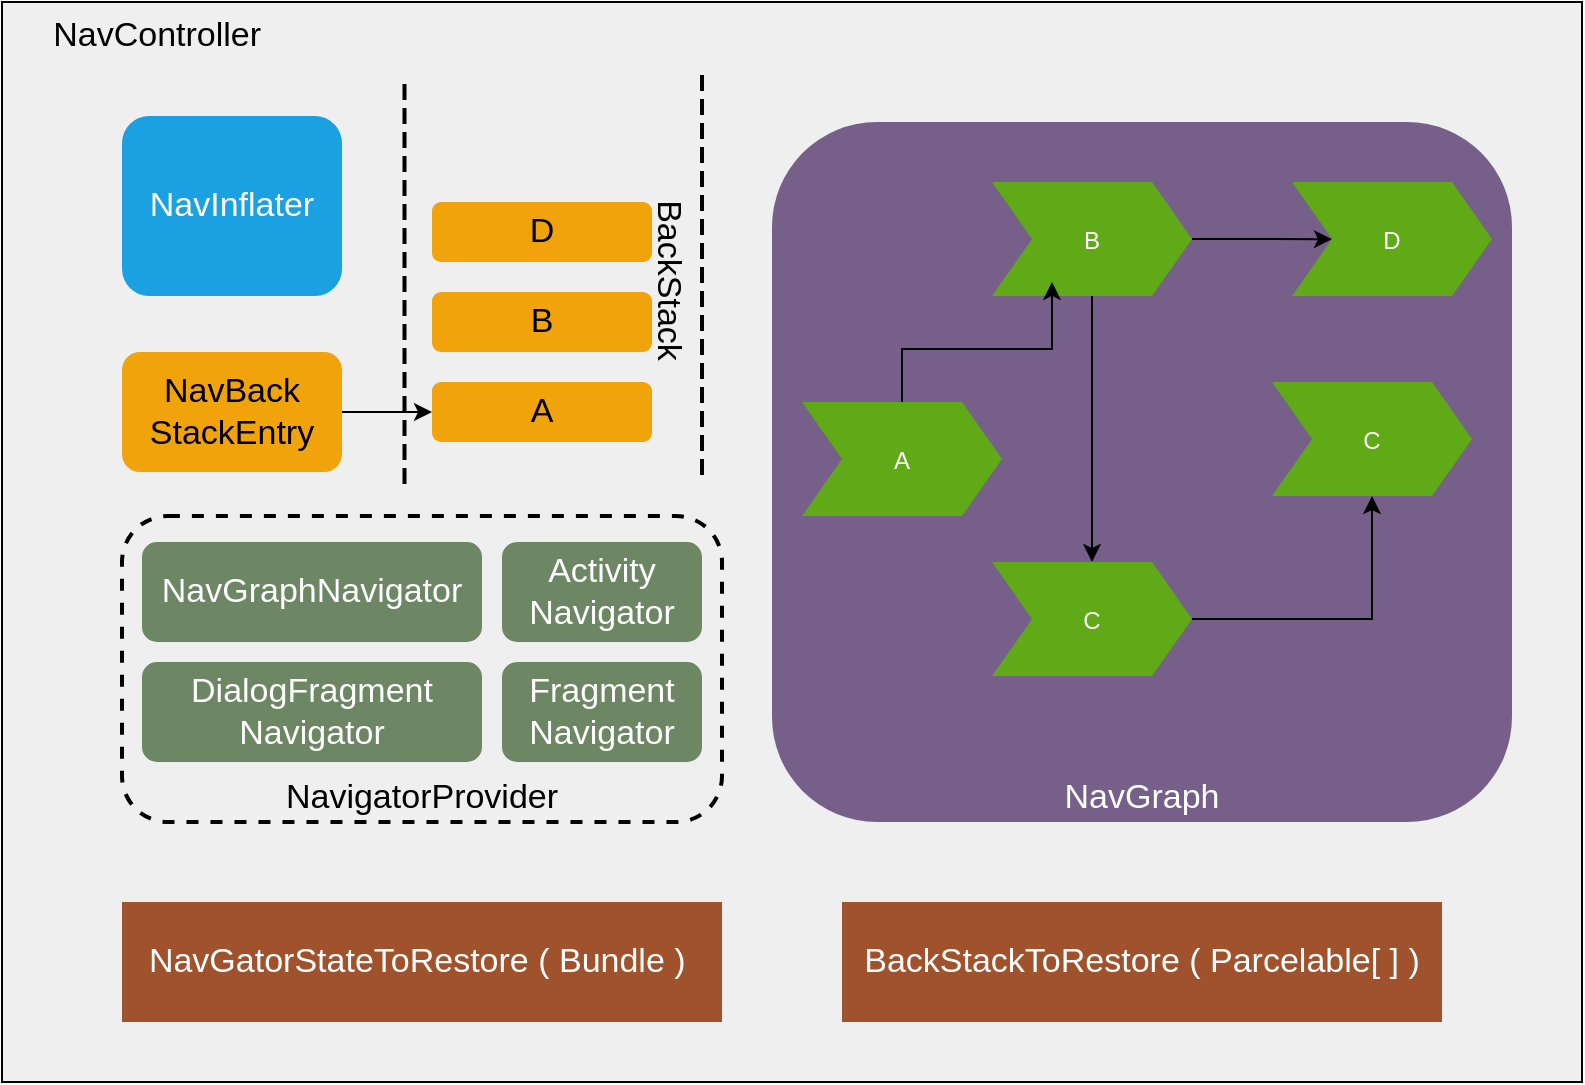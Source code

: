 <mxfile version="13.10.0" type="embed">
    <diagram id="4XqiP6bm8ZrSjkMTyTyc" name="Page-1">
        <mxGraphModel dx="749" dy="574" grid="1" gridSize="10" guides="1" tooltips="1" connect="1" arrows="1" fold="1" page="1" pageScale="1" pageWidth="850" pageHeight="1100" math="0" shadow="0">
            <root>
                <mxCell id="0"/>
                <mxCell id="1" parent="0"/>
                <mxCell id="2" value="&lt;font style=&quot;font-size: 17px&quot;&gt;&amp;nbsp; &amp;nbsp; &amp;nbsp;NavController&lt;/font&gt;" style="rounded=0;whiteSpace=wrap;html=1;fillColor=#EFEFEF;verticalAlign=top;align=left;fontColor=#000000;fontSize=17;" parent="1" vertex="1">
                    <mxGeometry x="40" y="10" width="790" height="540" as="geometry"/>
                </mxCell>
                <mxCell id="37" value="NavigatorProvider" style="rounded=1;whiteSpace=wrap;html=1;fontSize=17;fontColor=#000000;align=center;fillColor=none;strokeColor=#000000;dashed=1;strokeWidth=2;verticalAlign=bottom;" parent="1" vertex="1">
                    <mxGeometry x="100" y="267" width="300" height="153" as="geometry"/>
                </mxCell>
                <mxCell id="7" value="NavInflater" style="rounded=1;whiteSpace=wrap;html=1;fontSize=17;fontColor=#ffffff;align=center;fillColor=#1ba1e2;strokeColor=none;" parent="1" vertex="1">
                    <mxGeometry x="100" y="67" width="110" height="90" as="geometry"/>
                </mxCell>
                <mxCell id="22" value="NavGraph" style="rounded=1;whiteSpace=wrap;html=1;fillColor=#76608a;fontSize=17;fontColor=#ffffff;align=center;strokeColor=none;verticalAlign=bottom;" parent="1" vertex="1">
                    <mxGeometry x="425" y="70" width="370" height="350" as="geometry"/>
                </mxCell>
                <mxCell id="30" style="edgeStyle=orthogonalEdgeStyle;rounded=0;orthogonalLoop=1;jettySize=auto;html=1;entryX=0.2;entryY=0.502;entryDx=0;entryDy=0;entryPerimeter=0;fontSize=17;fontColor=#000000;" parent="1" source="24" target="25" edge="1">
                    <mxGeometry relative="1" as="geometry"/>
                </mxCell>
                <mxCell id="32" style="edgeStyle=orthogonalEdgeStyle;rounded=0;orthogonalLoop=1;jettySize=auto;html=1;fontSize=17;fontColor=#000000;" parent="1" source="24" target="28" edge="1">
                    <mxGeometry relative="1" as="geometry"/>
                </mxCell>
                <mxCell id="24" value="B" style="shape=step;perimeter=stepPerimeter;fixedSize=1;points=[];fillColor=#60a917;fontColor=#ffffff;strokeColor=none;" parent="1" vertex="1">
                    <mxGeometry x="535" y="100" width="100" height="57" as="geometry"/>
                </mxCell>
                <mxCell id="25" value="D" style="shape=step;perimeter=stepPerimeter;fixedSize=1;points=[];fillColor=#60a917;fontColor=#ffffff;strokeColor=none;" parent="1" vertex="1">
                    <mxGeometry x="685" y="100" width="100" height="57" as="geometry"/>
                </mxCell>
                <mxCell id="31" style="edgeStyle=orthogonalEdgeStyle;rounded=0;orthogonalLoop=1;jettySize=auto;html=1;entryX=0.3;entryY=0.877;entryDx=0;entryDy=0;entryPerimeter=0;fontSize=17;fontColor=#000000;" parent="1" source="27" target="24" edge="1">
                    <mxGeometry relative="1" as="geometry"/>
                </mxCell>
                <mxCell id="27" value="A" style="shape=step;perimeter=stepPerimeter;fixedSize=1;points=[];fillColor=#60a917;fontColor=#ffffff;strokeColor=none;" parent="1" vertex="1">
                    <mxGeometry x="440" y="210" width="100" height="57" as="geometry"/>
                </mxCell>
                <mxCell id="34" style="edgeStyle=orthogonalEdgeStyle;rounded=0;orthogonalLoop=1;jettySize=auto;html=1;fontSize=17;fontColor=#000000;" parent="1" source="28" target="33" edge="1">
                    <mxGeometry relative="1" as="geometry"/>
                </mxCell>
                <mxCell id="28" value="C" style="shape=step;perimeter=stepPerimeter;fixedSize=1;points=[];fillColor=#60a917;fontColor=#ffffff;strokeColor=none;" parent="1" vertex="1">
                    <mxGeometry x="535" y="290" width="100" height="57" as="geometry"/>
                </mxCell>
                <mxCell id="33" value="C" style="shape=step;perimeter=stepPerimeter;fixedSize=1;points=[];fillColor=#60a917;fontColor=#ffffff;strokeColor=none;" parent="1" vertex="1">
                    <mxGeometry x="675" y="200" width="100" height="57" as="geometry"/>
                </mxCell>
                <mxCell id="36" value="NavGraphNavigator" style="rounded=1;whiteSpace=wrap;html=1;fillColor=#6d8764;fontSize=17;fontColor=#ffffff;align=center;strokeColor=none;" parent="1" vertex="1">
                    <mxGeometry x="110" y="280" width="170" height="50" as="geometry"/>
                </mxCell>
                <mxCell id="38" value="DialogFragment&lt;br&gt;Navigator" style="rounded=1;whiteSpace=wrap;html=1;fillColor=#6d8764;fontSize=17;fontColor=#ffffff;align=center;strokeColor=none;" parent="1" vertex="1">
                    <mxGeometry x="110" y="340" width="170" height="50" as="geometry"/>
                </mxCell>
                <mxCell id="39" value="Activity&lt;br&gt;Navigator" style="rounded=1;whiteSpace=wrap;html=1;fillColor=#6d8764;fontSize=17;fontColor=#ffffff;align=center;strokeColor=none;" parent="1" vertex="1">
                    <mxGeometry x="290" y="280" width="100" height="50" as="geometry"/>
                </mxCell>
                <mxCell id="41" value="Fragment&lt;br&gt;Navigator" style="rounded=1;whiteSpace=wrap;html=1;fillColor=#6d8764;fontSize=17;fontColor=#ffffff;align=center;strokeColor=none;" parent="1" vertex="1">
                    <mxGeometry x="290" y="340" width="100" height="50" as="geometry"/>
                </mxCell>
                <mxCell id="45" value="&lt;font color=&quot;#000000&quot;&gt;A&lt;/font&gt;" style="rounded=1;whiteSpace=wrap;html=1;dashed=1;strokeWidth=2;fontSize=17;fontColor=#ffffff;align=center;fillColor=#f0a30a;strokeColor=none;" parent="1" vertex="1">
                    <mxGeometry x="255" y="200" width="110" height="30" as="geometry"/>
                </mxCell>
                <mxCell id="47" style="edgeStyle=orthogonalEdgeStyle;rounded=0;orthogonalLoop=1;jettySize=auto;html=1;entryX=0;entryY=0.5;entryDx=0;entryDy=0;fontSize=17;fontColor=#000000;strokeColor=#000000;" parent="1" source="46" target="45" edge="1">
                    <mxGeometry relative="1" as="geometry"/>
                </mxCell>
                <mxCell id="46" value="&lt;font color=&quot;#000000&quot;&gt;NavBack&lt;br&gt;StackEntry&lt;/font&gt;" style="rounded=1;whiteSpace=wrap;html=1;dashed=1;strokeWidth=2;fontSize=17;fontColor=#ffffff;align=center;fillColor=#f0a30a;strokeColor=none;" parent="1" vertex="1">
                    <mxGeometry x="100" y="185" width="110" height="60" as="geometry"/>
                </mxCell>
                <mxCell id="48" value="&lt;font color=&quot;#000000&quot;&gt;B&lt;/font&gt;" style="rounded=1;whiteSpace=wrap;html=1;dashed=1;strokeWidth=2;fontSize=17;fontColor=#ffffff;align=center;fillColor=#f0a30a;strokeColor=none;" parent="1" vertex="1">
                    <mxGeometry x="255" y="155" width="110" height="30" as="geometry"/>
                </mxCell>
                <mxCell id="49" value="&lt;font color=&quot;#000000&quot;&gt;D&lt;/font&gt;" style="rounded=1;whiteSpace=wrap;html=1;dashed=1;strokeWidth=2;fontSize=17;fontColor=#ffffff;align=center;fillColor=#f0a30a;strokeColor=none;" parent="1" vertex="1">
                    <mxGeometry x="255" y="110" width="110" height="30" as="geometry"/>
                </mxCell>
                <mxCell id="50" value="NavGatorStateToRestore ( Bundle )&amp;nbsp;" style="rounded=0;whiteSpace=wrap;html=1;dashed=1;strokeWidth=2;fillColor=#a0522d;fontSize=17;fontColor=#ffffff;align=center;strokeColor=none;" parent="1" vertex="1">
                    <mxGeometry x="100" y="460" width="300" height="60" as="geometry"/>
                </mxCell>
                <mxCell id="51" value="BackStackToRestore ( Parcelable[ ] )" style="rounded=0;whiteSpace=wrap;html=1;dashed=1;strokeWidth=2;fillColor=#a0522d;fontSize=17;fontColor=#ffffff;align=center;strokeColor=none;" parent="1" vertex="1">
                    <mxGeometry x="460" y="460" width="300" height="60" as="geometry"/>
                </mxCell>
                <mxCell id="52" value="BackStack" style="shape=partialRectangle;whiteSpace=wrap;html=1;left=0;right=0;fillColor=none;dashed=1;strokeColor=#000000;strokeWidth=2;fontSize=17;fontColor=#000000;align=center;rotation=90;verticalAlign=top;" parent="1" vertex="1">
                    <mxGeometry x="214.38" y="74.38" width="202.5" height="148.75" as="geometry"/>
                </mxCell>
            </root>
        </mxGraphModel>
    </diagram>
</mxfile>